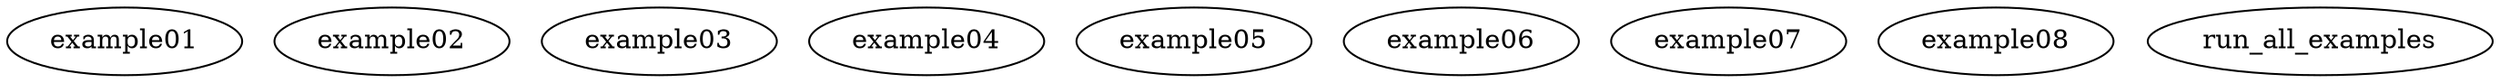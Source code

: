 /* Created by mdot for Matlab */
digraph m2html {

  example01 [URL="example01.html"];
  example02 [URL="example02.html"];
  example03 [URL="example03.html"];
  example04 [URL="example04.html"];
  example05 [URL="example05.html"];
  example06 [URL="example06.html"];
  example07 [URL="example07.html"];
  example08 [URL="example08.html"];
  run_all_examples [URL="run_all_examples.html"];
}